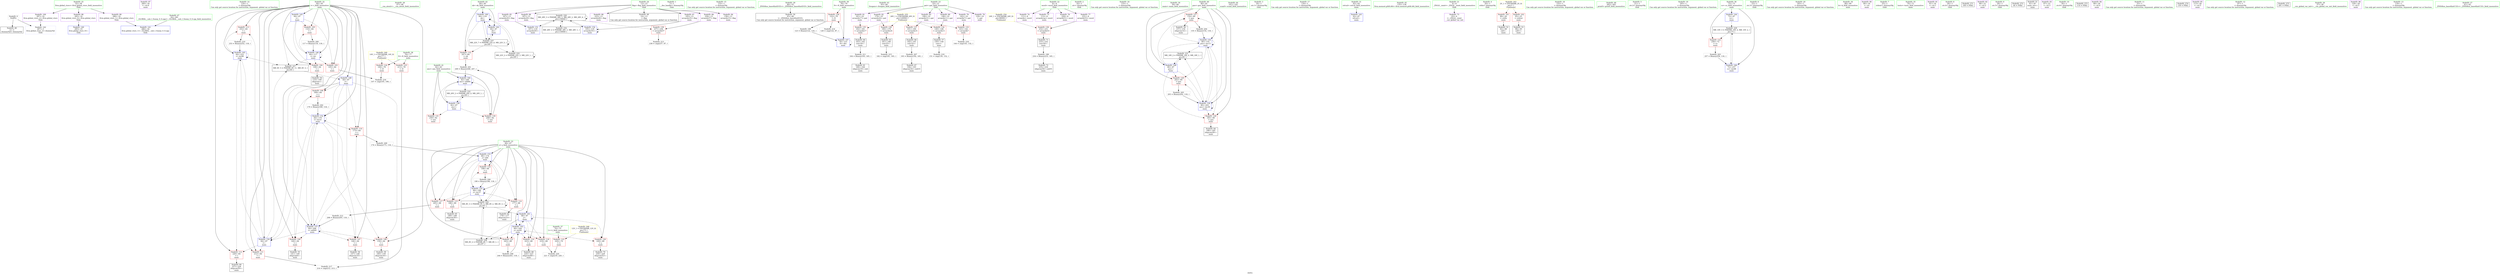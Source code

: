 digraph "SVFG" {
	label="SVFG";

	Node0x55d3d2a22e10 [shape=record,color=grey,label="{NodeID: 0\nNullPtr}"];
	Node0x55d3d2a22e10 -> Node0x55d3d2a3f0e0[style=solid];
	Node0x55d3d2a22e10 -> Node0x55d3d2a44ec0[style=solid];
	Node0x55d3d2a3e9a0 [shape=record,color=purple,label="{NodeID: 97\n260\<--30\n\<--.str.6\nmain\n}"];
	Node0x55d3d2a23b90 [shape=record,color=green,label="{NodeID: 14\n124\<--1\n\<--dummyObj\nCan only get source location for instruction, argument, global var or function.}"];
	Node0x55d3d2a3e570 [shape=record,color=red,label="{NodeID: 111\n212\<--64\n\<--i\nmain\n}"];
	Node0x55d3d2a3e570 -> Node0x55d3d2a4a7a0[style=solid];
	Node0x55d3d2a3cf60 [shape=record,color=green,label="{NodeID: 28\n47\<--48\n__cxa_atexit\<--__cxa_atexit_field_insensitive\n}"];
	Node0x55d3d2a49a20 [shape=record,color=grey,label="{NodeID: 208\n244 = Binary(243, 118, )\n}"];
	Node0x55d3d2a49a20 -> Node0x55d3d2a46000[style=solid];
	Node0x55d3d2a440f0 [shape=record,color=red,label="{NodeID: 125\n213\<--76\n\<--D\nmain\n}"];
	Node0x55d3d2a440f0 -> Node0x55d3d2a4a7a0[style=solid];
	Node0x55d3d2a3daf0 [shape=record,color=green,label="{NodeID: 42\n84\<--85\nok\<--ok_field_insensitive\nmain\n}"];
	Node0x55d3d2a3daf0 -> Node0x55d3d2a446a0[style=solid];
	Node0x55d3d2a3daf0 -> Node0x55d3d2a45d90[style=solid];
	Node0x55d3d2a3daf0 -> Node0x55d3d2a45f30[style=solid];
	Node0x55d3d2a44c50 [shape=record,color=red,label="{NodeID: 139\n237\<--236\n\<--arrayidx57\nmain\n}"];
	Node0x55d3d2a44c50 -> Node0x55d3d2a4a1a0[style=solid];
	Node0x55d3d2a3f7f0 [shape=record,color=black,label="{NodeID: 56\n147\<--146\nidxprom10\<--\nmain\n}"];
	Node0x55d3d2a457e0 [shape=record,color=blue,label="{NodeID: 153\n66\<--174\nj\<--add\nmain\n}"];
	Node0x55d3d2a457e0 -> Node0x55d3d2a3e7e0[style=dashed];
	Node0x55d3d2a457e0 -> Node0x55d3d2a438d0[style=dashed];
	Node0x55d3d2a457e0 -> Node0x55d3d2a439a0[style=dashed];
	Node0x55d3d2a457e0 -> Node0x55d3d2a43a70[style=dashed];
	Node0x55d3d2a457e0 -> Node0x55d3d2a45980[style=dashed];
	Node0x55d3d2a457e0 -> Node0x55d3d2a52380[style=dashed];
	Node0x55d3d2a40350 [shape=record,color=black,label="{NodeID: 70\n230\<--229\nidxprom52\<--\nmain\n}"];
	Node0x55d3d2a40eb0 [shape=record,color=purple,label="{NodeID: 84\n158\<--13\narrayidx15\<--flag\nmain\n}"];
	Node0x55d3d2a23830 [shape=record,color=green,label="{NodeID: 1\n7\<--1\n__dso_handle\<--dummyObj\nGlob }"];
	Node0x55d3d2a3ea70 [shape=record,color=purple,label="{NodeID: 98\n285\<--32\nllvm.global_ctors_0\<--llvm.global_ctors\nGlob }"];
	Node0x55d3d2a3ea70 -> Node0x55d3d2a44d20[style=solid];
	Node0x55d3d2a23c60 [shape=record,color=green,label="{NodeID: 15\n132\<--1\n\<--dummyObj\nCan only get source location for instruction, argument, global var or function.}"];
	Node0x55d3d2a3e640 [shape=record,color=red,label="{NodeID: 112\n226\<--64\n\<--i\nmain\n}"];
	Node0x55d3d2a3e640 -> Node0x55d3d2a40280[style=solid];
	Node0x55d3d2a3d030 [shape=record,color=green,label="{NodeID: 29\n46\<--52\n_ZNSt8ios_base4InitD1Ev\<--_ZNSt8ios_base4InitD1Ev_field_insensitive\n}"];
	Node0x55d3d2a3d030 -> Node0x55d3d2a3f2e0[style=solid];
	Node0x55d3d2a49ba0 [shape=record,color=grey,label="{NodeID: 209\n174 = Binary(173, 118, )\n}"];
	Node0x55d3d2a49ba0 -> Node0x55d3d2a457e0[style=solid];
	Node0x55d3d2a441c0 [shape=record,color=red,label="{NodeID: 126\n122\<--78\n\<--N\nmain\n}"];
	Node0x55d3d2a441c0 -> Node0x55d3d2a41dc0[style=solid];
	Node0x55d3d2a441c0 -> Node0x55d3d2a4a320[style=solid];
	Node0x55d3d2a3dbc0 [shape=record,color=green,label="{NodeID: 43\n93\<--94\nfreopen\<--freopen_field_insensitive\n}"];
	Node0x55d3d2a44d20 [shape=record,color=blue,label="{NodeID: 140\n285\<--33\nllvm.global_ctors_0\<--\nGlob }"];
	Node0x55d3d2a3f8c0 [shape=record,color=black,label="{NodeID: 57\n150\<--149\nconv\<--\nmain\n}"];
	Node0x55d3d2a3f8c0 -> Node0x55d3d2a4aaa0[style=solid];
	Node0x55d3d2a56480 [shape=record,color=black,label="{NodeID: 237\nMR_22V_7 = PHI(MR_22V_6, MR_22V_5, )\npts\{85 \}\n}"];
	Node0x55d3d2a56480 -> Node0x55d3d2a446a0[style=dashed];
	Node0x55d3d2a56480 -> Node0x55d3d2a45d90[style=dashed];
	Node0x55d3d2a56480 -> Node0x55d3d2a45f30[style=dashed];
	Node0x55d3d2a56480 -> Node0x55d3d2a55080[style=dashed];
	Node0x55d3d2a56480 -> Node0x55d3d2a56480[style=dashed];
	Node0x55d3d2a458b0 [shape=record,color=blue,label="{NodeID: 154\n195\<--118\narrayidx35\<--\nmain\n}"];
	Node0x55d3d2a458b0 -> Node0x55d3d2a458b0[style=dashed];
	Node0x55d3d2a458b0 -> Node0x55d3d2a52d80[style=dashed];
	Node0x55d3d2a40420 [shape=record,color=black,label="{NodeID: 71\n233\<--232\nconv54\<--\nmain\n}"];
	Node0x55d3d2a40420 -> Node0x55d3d2a41c40[style=solid];
	Node0x55d3d2a40f80 [shape=record,color=purple,label="{NodeID: 85\n167\<--13\narrayidx20\<--flag\nmain\n}"];
	Node0x55d3d2a40f80 -> Node0x55d3d2a45640[style=solid];
	Node0x55d3d2a21f20 [shape=record,color=green,label="{NodeID: 2\n16\<--1\n.str\<--dummyObj\nGlob }"];
	Node0x55d3d2a3eb70 [shape=record,color=purple,label="{NodeID: 99\n286\<--32\nllvm.global_ctors_1\<--llvm.global_ctors\nGlob }"];
	Node0x55d3d2a3eb70 -> Node0x55d3d2a44df0[style=solid];
	Node0x55d3d2a23d30 [shape=record,color=green,label="{NodeID: 16\n133\<--1\n\<--dummyObj\nCan only get source location for instruction, argument, global var or function.}"];
	Node0x55d3d2a3e710 [shape=record,color=red,label="{NodeID: 113\n252\<--64\n\<--i\nmain\n}"];
	Node0x55d3d2a3e710 -> Node0x55d3d2a49d20[style=solid];
	Node0x55d3d2a3d100 [shape=record,color=green,label="{NodeID: 30\n59\<--60\nmain\<--main_field_insensitive\n}"];
	Node0x55d3d2a49d20 [shape=record,color=grey,label="{NodeID: 210\n253 = Binary(252, 118, )\n}"];
	Node0x55d3d2a49d20 -> Node0x55d3d2a461a0[style=solid];
	Node0x55d3d2a44290 [shape=record,color=red,label="{NodeID: 127\n154\<--80\n\<--pos\nmain\n}"];
	Node0x55d3d2a44290 -> Node0x55d3d2a3f990[style=solid];
	Node0x55d3d2a44290 -> Node0x55d3d2a42540[style=solid];
	Node0x55d3d2a3dcc0 [shape=record,color=green,label="{NodeID: 44\n101\<--102\nscanf\<--scanf_field_insensitive\n}"];
	Node0x55d3d2a52380 [shape=record,color=black,label="{NodeID: 224\nMR_8V_3 = PHI(MR_8V_5, MR_8V_2, MR_8V_3, )\npts\{67 \}\n}"];
	Node0x55d3d2a52380 -> Node0x55d3d2a457e0[style=dashed];
	Node0x55d3d2a52380 -> Node0x55d3d2a45e60[style=dashed];
	Node0x55d3d2a52380 -> Node0x55d3d2a52380[style=dashed];
	Node0x55d3d2a52380 -> Node0x55d3d2a53780[style=dashed];
	Node0x55d3d2a44df0 [shape=record,color=blue,label="{NodeID: 141\n286\<--34\nllvm.global_ctors_1\<--_GLOBAL__sub_I_Sunny_0_0.cpp\nGlob }"];
	Node0x55d3d2a3f990 [shape=record,color=black,label="{NodeID: 58\n157\<--154\nidxprom14\<--\nmain\n}"];
	Node0x55d3d2a45980 [shape=record,color=blue,label="{NodeID: 155\n66\<--199\nj\<--inc37\nmain\n}"];
	Node0x55d3d2a45980 -> Node0x55d3d2a3e7e0[style=dashed];
	Node0x55d3d2a45980 -> Node0x55d3d2a438d0[style=dashed];
	Node0x55d3d2a45980 -> Node0x55d3d2a439a0[style=dashed];
	Node0x55d3d2a45980 -> Node0x55d3d2a43a70[style=dashed];
	Node0x55d3d2a45980 -> Node0x55d3d2a45980[style=dashed];
	Node0x55d3d2a45980 -> Node0x55d3d2a52380[style=dashed];
	Node0x55d3d2a404f0 [shape=record,color=black,label="{NodeID: 72\n235\<--234\nidxprom56\<--sub55\nmain\n}"];
	Node0x55d3d2a41050 [shape=record,color=purple,label="{NodeID: 86\n187\<--13\narrayidx29\<--flag\nmain\n}"];
	Node0x55d3d2a23500 [shape=record,color=green,label="{NodeID: 3\n18\<--1\n.str.1\<--dummyObj\nGlob }"];
	Node0x55d3d2a3ec70 [shape=record,color=purple,label="{NodeID: 100\n287\<--32\nllvm.global_ctors_2\<--llvm.global_ctors\nGlob }"];
	Node0x55d3d2a3ec70 -> Node0x55d3d2a44ec0[style=solid];
	Node0x55d3d2a23e00 [shape=record,color=green,label="{NodeID: 17\n134\<--1\n\<--dummyObj\nCan only get source location for instruction, argument, global var or function.}"];
	Node0x55d3d2a3e7e0 [shape=record,color=red,label="{NodeID: 114\n177\<--66\n\<--j\nmain\n}"];
	Node0x55d3d2a3e7e0 -> Node0x55d3d2a3fcd0[style=solid];
	Node0x55d3d2a3d200 [shape=record,color=green,label="{NodeID: 31\n62\<--63\nretval\<--retval_field_insensitive\nmain\n}"];
	Node0x55d3d2a3d200 -> Node0x55d3d2a44fc0[style=solid];
	Node0x55d3d2a49ea0 [shape=record,color=grey,label="{NodeID: 211\n164 = Binary(163, 165, )\n}"];
	Node0x55d3d2a49ea0 -> Node0x55d3d2a3fc00[style=solid];
	Node0x55d3d2a44360 [shape=record,color=red,label="{NodeID: 128\n185\<--80\n\<--pos\nmain\n}"];
	Node0x55d3d2a44360 -> Node0x55d3d2a3fe70[style=solid];
	Node0x55d3d2a3ddc0 [shape=record,color=green,label="{NodeID: 45\n135\<--136\nllvm.memset.p0i8.i64\<--llvm.memset.p0i8.i64_field_insensitive\n}"];
	Node0x55d3d2a44ec0 [shape=record,color=blue, style = dotted,label="{NodeID: 142\n287\<--3\nllvm.global_ctors_2\<--dummyVal\nGlob }"];
	Node0x55d3d2a3fa60 [shape=record,color=black,label="{NodeID: 59\n160\<--159\nidxprom16\<--\nmain\n}"];
	Node0x55d3d2a45a50 [shape=record,color=blue,label="{NodeID: 156\n80\<--203\npos\<--inc39\nmain\n}"];
	Node0x55d3d2a45a50 -> Node0x55d3d2a44290[style=dashed];
	Node0x55d3d2a45a50 -> Node0x55d3d2a44360[style=dashed];
	Node0x55d3d2a45a50 -> Node0x55d3d2a44430[style=dashed];
	Node0x55d3d2a45a50 -> Node0x55d3d2a45570[style=dashed];
	Node0x55d3d2a45a50 -> Node0x55d3d2a45a50[style=dashed];
	Node0x55d3d2a45a50 -> Node0x55d3d2a54680[style=dashed];
	Node0x55d3d2a405c0 [shape=record,color=purple,label="{NodeID: 73\n43\<--4\n\<--_ZStL8__ioinit\n__cxx_global_var_init\n}"];
	Node0x55d3d2a41120 [shape=record,color=purple,label="{NodeID: 87\n195\<--13\narrayidx35\<--flag\nmain\n}"];
	Node0x55d3d2a41120 -> Node0x55d3d2a458b0[style=solid];
	Node0x55d3d2a23680 [shape=record,color=green,label="{NodeID: 4\n20\<--1\nstdin\<--dummyObj\nGlob }"];
	Node0x55d3d2a3ed70 [shape=record,color=red,label="{NodeID: 101\n89\<--20\n\<--stdin\nmain\n}"];
	Node0x55d3d2a3ed70 -> Node0x55d3d2a3f4b0[style=solid];
	Node0x55d3d2a23ed0 [shape=record,color=green,label="{NodeID: 18\n152\<--1\n\<--dummyObj\nCan only get source location for instruction, argument, global var or function.}"];
	Node0x55d3d2a41c40 [shape=record,color=grey,label="{NodeID: 198\n234 = Binary(233, 165, )\n}"];
	Node0x55d3d2a41c40 -> Node0x55d3d2a404f0[style=solid];
	Node0x55d3d2a438d0 [shape=record,color=red,label="{NodeID: 115\n188\<--66\n\<--j\nmain\n}"];
	Node0x55d3d2a438d0 -> Node0x55d3d2a3ff40[style=solid];
	Node0x55d3d2a3d2d0 [shape=record,color=green,label="{NodeID: 32\n64\<--65\ni\<--i_field_insensitive\nmain\n}"];
	Node0x55d3d2a3d2d0 -> Node0x55d3d2a3ef10[style=solid];
	Node0x55d3d2a3d2d0 -> Node0x55d3d2a3efe0[style=solid];
	Node0x55d3d2a3d2d0 -> Node0x55d3d2a3e090[style=solid];
	Node0x55d3d2a3d2d0 -> Node0x55d3d2a3e160[style=solid];
	Node0x55d3d2a3d2d0 -> Node0x55d3d2a3e230[style=solid];
	Node0x55d3d2a3d2d0 -> Node0x55d3d2a3e300[style=solid];
	Node0x55d3d2a3d2d0 -> Node0x55d3d2a3e3d0[style=solid];
	Node0x55d3d2a3d2d0 -> Node0x55d3d2a3e4a0[style=solid];
	Node0x55d3d2a3d2d0 -> Node0x55d3d2a3e570[style=solid];
	Node0x55d3d2a3d2d0 -> Node0x55d3d2a3e640[style=solid];
	Node0x55d3d2a3d2d0 -> Node0x55d3d2a3e710[style=solid];
	Node0x55d3d2a3d2d0 -> Node0x55d3d2a45160[style=solid];
	Node0x55d3d2a3d2d0 -> Node0x55d3d2a45230[style=solid];
	Node0x55d3d2a3d2d0 -> Node0x55d3d2a454a0[style=solid];
	Node0x55d3d2a3d2d0 -> Node0x55d3d2a45710[style=solid];
	Node0x55d3d2a3d2d0 -> Node0x55d3d2a45b20[style=solid];
	Node0x55d3d2a3d2d0 -> Node0x55d3d2a45cc0[style=solid];
	Node0x55d3d2a3d2d0 -> Node0x55d3d2a461a0[style=solid];
	Node0x55d3d2a4a020 [shape=record,color=grey,label="{NodeID: 212\n206 = Binary(205, 118, )\n}"];
	Node0x55d3d2a4a020 -> Node0x55d3d2a45b20[style=solid];
	Node0x55d3d2a44430 [shape=record,color=red,label="{NodeID: 129\n202\<--80\n\<--pos\nmain\n}"];
	Node0x55d3d2a44430 -> Node0x55d3d2a426c0[style=solid];
	Node0x55d3d2a3dec0 [shape=record,color=green,label="{NodeID: 46\n262\<--263\nprintf\<--printf_field_insensitive\n}"];
	Node0x55d3d2a52d80 [shape=record,color=black,label="{NodeID: 226\nMR_28V_3 = PHI(MR_28V_5, MR_28V_2, MR_28V_4, )\npts\{150000 \}\n}"];
	Node0x55d3d2a52d80 -> Node0x55d3d2a44c50[style=dashed];
	Node0x55d3d2a52d80 -> Node0x55d3d2a45640[style=dashed];
	Node0x55d3d2a52d80 -> Node0x55d3d2a458b0[style=dashed];
	Node0x55d3d2a52d80 -> Node0x55d3d2a52d80[style=dashed];
	Node0x55d3d2a52d80 -> Node0x55d3d2a55580[style=dashed];
	Node0x55d3d2a44fc0 [shape=record,color=blue,label="{NodeID: 143\n62\<--87\nretval\<--\nmain\n}"];
	Node0x55d3d2a3fb30 [shape=record,color=black,label="{NodeID: 60\n163\<--162\nconv18\<--\nmain\n}"];
	Node0x55d3d2a3fb30 -> Node0x55d3d2a49ea0[style=solid];
	Node0x55d3d2a45b20 [shape=record,color=blue,label="{NodeID: 157\n64\<--206\ni\<--add40\nmain\n}"];
	Node0x55d3d2a45b20 -> Node0x55d3d2a3e160[style=dashed];
	Node0x55d3d2a45b20 -> Node0x55d3d2a3e230[style=dashed];
	Node0x55d3d2a45b20 -> Node0x55d3d2a3e300[style=dashed];
	Node0x55d3d2a45b20 -> Node0x55d3d2a3e3d0[style=dashed];
	Node0x55d3d2a45b20 -> Node0x55d3d2a3e4a0[style=dashed];
	Node0x55d3d2a45b20 -> Node0x55d3d2a45710[style=dashed];
	Node0x55d3d2a45b20 -> Node0x55d3d2a45b20[style=dashed];
	Node0x55d3d2a45b20 -> Node0x55d3d2a45cc0[style=dashed];
	Node0x55d3d2a40690 [shape=record,color=purple,label="{NodeID: 74\n111\<--8\narrayidx\<--word\nmain\n}"];
	Node0x55d3d2a59e70 [shape=record,color=yellow,style=double,label="{NodeID: 254\n24V_1 = ENCHI(MR_24V_0)\npts\{90000 \}\nFun[main]}"];
	Node0x55d3d2a59e70 -> Node0x55d3d2a44b80[style=dashed];
	Node0x55d3d2a411f0 [shape=record,color=purple,label="{NodeID: 88\n225\<--13\narrayidx49\<--flag\nmain\n}"];
	Node0x55d3d2a243f0 [shape=record,color=green,label="{NodeID: 5\n21\<--1\n.str.2\<--dummyObj\nGlob }"];
	Node0x55d3d2a3ee40 [shape=record,color=red,label="{NodeID: 102\n95\<--25\n\<--stdout\nmain\n}"];
	Node0x55d3d2a3ee40 -> Node0x55d3d2a3f580[style=solid];
	Node0x55d3d2a23fa0 [shape=record,color=green,label="{NodeID: 19\n165\<--1\n\<--dummyObj\nCan only get source location for instruction, argument, global var or function.}"];
	Node0x55d3d2a41dc0 [shape=record,color=grey,label="{NodeID: 199\n123 = Binary(122, 124, )\n}"];
	Node0x55d3d2a41dc0 -> Node0x55d3d2a45300[style=solid];
	Node0x55d3d2a439a0 [shape=record,color=red,label="{NodeID: 116\n198\<--66\n\<--j\nmain\n}"];
	Node0x55d3d2a439a0 -> Node0x55d3d2a49760[style=solid];
	Node0x55d3d2a3d3a0 [shape=record,color=green,label="{NodeID: 33\n66\<--67\nj\<--j_field_insensitive\nmain\n}"];
	Node0x55d3d2a3d3a0 -> Node0x55d3d2a3e7e0[style=solid];
	Node0x55d3d2a3d3a0 -> Node0x55d3d2a438d0[style=solid];
	Node0x55d3d2a3d3a0 -> Node0x55d3d2a439a0[style=solid];
	Node0x55d3d2a3d3a0 -> Node0x55d3d2a43a70[style=solid];
	Node0x55d3d2a3d3a0 -> Node0x55d3d2a43b40[style=solid];
	Node0x55d3d2a3d3a0 -> Node0x55d3d2a43c10[style=solid];
	Node0x55d3d2a3d3a0 -> Node0x55d3d2a43ce0[style=solid];
	Node0x55d3d2a3d3a0 -> Node0x55d3d2a43db0[style=solid];
	Node0x55d3d2a3d3a0 -> Node0x55d3d2a457e0[style=solid];
	Node0x55d3d2a3d3a0 -> Node0x55d3d2a45980[style=solid];
	Node0x55d3d2a3d3a0 -> Node0x55d3d2a45e60[style=solid];
	Node0x55d3d2a3d3a0 -> Node0x55d3d2a46000[style=solid];
	Node0x55d3d2a4a1a0 [shape=record,color=grey,label="{NodeID: 213\n238 = cmp(237, 87, )\n}"];
	Node0x55d3d2a44500 [shape=record,color=red,label="{NodeID: 130\n248\<--82\n\<--ans\nmain\n}"];
	Node0x55d3d2a44500 -> Node0x55d3d2a420c0[style=solid];
	Node0x55d3d2a3dfc0 [shape=record,color=green,label="{NodeID: 47\n34\<--281\n_GLOBAL__sub_I_Sunny_0_0.cpp\<--_GLOBAL__sub_I_Sunny_0_0.cpp_field_insensitive\n}"];
	Node0x55d3d2a3dfc0 -> Node0x55d3d2a44df0[style=solid];
	Node0x55d3d2a53280 [shape=record,color=black,label="{NodeID: 227\nMR_6V_5 = PHI(MR_6V_11, MR_6V_3, )\npts\{65 \}\n}"];
	Node0x55d3d2a53280 -> Node0x55d3d2a454a0[style=dashed];
	Node0x55d3d2a45090 [shape=record,color=blue,label="{NodeID: 144\n72\<--87\ncs\<--\nmain\n}"];
	Node0x55d3d2a45090 -> Node0x55d3d2a53c80[style=dashed];
	Node0x55d3d2a3fc00 [shape=record,color=black,label="{NodeID: 61\n166\<--164\nidxprom19\<--sub\nmain\n}"];
	Node0x55d3d2a45bf0 [shape=record,color=blue,label="{NodeID: 158\n82\<--87\nans\<--\nmain\n}"];
	Node0x55d3d2a45bf0 -> Node0x55d3d2a44500[style=dashed];
	Node0x55d3d2a45bf0 -> Node0x55d3d2a445d0[style=dashed];
	Node0x55d3d2a45bf0 -> Node0x55d3d2a460d0[style=dashed];
	Node0x55d3d2a45bf0 -> Node0x55d3d2a54b80[style=dashed];
	Node0x55d3d2a40760 [shape=record,color=purple,label="{NodeID: 75\n112\<--8\narraydecay\<--word\nmain\n}"];
	Node0x55d3d2a59f50 [shape=record,color=yellow,style=double,label="{NodeID: 255\n26V_1 = ENCHI(MR_26V_0)\npts\{120000 \}\nFun[main]}"];
	Node0x55d3d2a59f50 -> Node0x55d3d2a44770[style=dashed];
	Node0x55d3d2a59f50 -> Node0x55d3d2a44840[style=dashed];
	Node0x55d3d2a59f50 -> Node0x55d3d2a44910[style=dashed];
	Node0x55d3d2a59f50 -> Node0x55d3d2a449e0[style=dashed];
	Node0x55d3d2a59f50 -> Node0x55d3d2a44ab0[style=dashed];
	Node0x55d3d2a412c0 [shape=record,color=purple,label="{NodeID: 89\n236\<--13\narrayidx57\<--flag\nmain\n}"];
	Node0x55d3d2a412c0 -> Node0x55d3d2a44c50[style=solid];
	Node0x55d3d2a24480 [shape=record,color=green,label="{NodeID: 6\n23\<--1\n.str.3\<--dummyObj\nGlob }"];
	Node0x55d3d2a3ef10 [shape=record,color=red,label="{NodeID: 103\n105\<--64\n\<--i\nmain\n}"];
	Node0x55d3d2a3ef10 -> Node0x55d3d2a4a620[style=solid];
	Node0x55d3d2a3c9e0 [shape=record,color=green,label="{NodeID: 20\n183\<--1\n\<--dummyObj\nCan only get source location for instruction, argument, global var or function.}"];
	Node0x55d3d2a41f40 [shape=record,color=grey,label="{NodeID: 200\n117 = Binary(116, 118, )\n}"];
	Node0x55d3d2a41f40 -> Node0x55d3d2a45230[style=solid];
	Node0x55d3d2a43a70 [shape=record,color=red,label="{NodeID: 117\n205\<--66\n\<--j\nmain\n}"];
	Node0x55d3d2a43a70 -> Node0x55d3d2a4a020[style=solid];
	Node0x55d3d2a3d470 [shape=record,color=green,label="{NodeID: 34\n68\<--69\nk\<--k_field_insensitive\nmain\n}"];
	Node0x55d3d2a4a320 [shape=record,color=grey,label="{NodeID: 214\n126 = cmp(122, 87, )\n}"];
	Node0x55d3d2a445d0 [shape=record,color=red,label="{NodeID: 131\n259\<--82\n\<--ans\nmain\n}"];
	Node0x55d3d2a3f0e0 [shape=record,color=black,label="{NodeID: 48\n2\<--3\ndummyVal\<--dummyVal\n}"];
	Node0x55d3d2a53780 [shape=record,color=black,label="{NodeID: 228\nMR_8V_2 = PHI(MR_8V_7, MR_8V_1, )\npts\{67 \}\n}"];
	Node0x55d3d2a53780 -> Node0x55d3d2a52380[style=dashed];
	Node0x55d3d2a45160 [shape=record,color=blue,label="{NodeID: 145\n64\<--87\ni\<--\nmain\n}"];
	Node0x55d3d2a45160 -> Node0x55d3d2a3ef10[style=dashed];
	Node0x55d3d2a45160 -> Node0x55d3d2a3efe0[style=dashed];
	Node0x55d3d2a45160 -> Node0x55d3d2a3e090[style=dashed];
	Node0x55d3d2a45160 -> Node0x55d3d2a45230[style=dashed];
	Node0x55d3d2a45160 -> Node0x55d3d2a53280[style=dashed];
	Node0x55d3d2a3fcd0 [shape=record,color=black,label="{NodeID: 62\n178\<--177\nidxprom23\<--\nmain\n}"];
	Node0x55d3d2a45cc0 [shape=record,color=blue,label="{NodeID: 159\n64\<--87\ni\<--\nmain\n}"];
	Node0x55d3d2a45cc0 -> Node0x55d3d2a3e570[style=dashed];
	Node0x55d3d2a45cc0 -> Node0x55d3d2a3e640[style=dashed];
	Node0x55d3d2a45cc0 -> Node0x55d3d2a3e710[style=dashed];
	Node0x55d3d2a45cc0 -> Node0x55d3d2a461a0[style=dashed];
	Node0x55d3d2a45cc0 -> Node0x55d3d2a53280[style=dashed];
	Node0x55d3d2a40830 [shape=record,color=purple,label="{NodeID: 76\n228\<--8\narrayidx51\<--word\nmain\n}"];
	Node0x55d3d2a41390 [shape=record,color=purple,label="{NodeID: 90\n90\<--16\n\<--.str\nmain\n}"];
	Node0x55d3d2a23320 [shape=record,color=green,label="{NodeID: 7\n25\<--1\nstdout\<--dummyObj\nGlob }"];
	Node0x55d3d2a3efe0 [shape=record,color=red,label="{NodeID: 104\n109\<--64\n\<--i\nmain\n}"];
	Node0x55d3d2a3efe0 -> Node0x55d3d2a3f650[style=solid];
	Node0x55d3d2a3ca70 [shape=record,color=green,label="{NodeID: 21\n4\<--6\n_ZStL8__ioinit\<--_ZStL8__ioinit_field_insensitive\nGlob }"];
	Node0x55d3d2a3ca70 -> Node0x55d3d2a405c0[style=solid];
	Node0x55d3d2a420c0 [shape=record,color=grey,label="{NodeID: 201\n249 = Binary(248, 247, )\n}"];
	Node0x55d3d2a420c0 -> Node0x55d3d2a460d0[style=solid];
	Node0x55d3d2a43b40 [shape=record,color=red,label="{NodeID: 118\n219\<--66\n\<--j\nmain\n}"];
	Node0x55d3d2a43b40 -> Node0x55d3d2a4ac20[style=solid];
	Node0x55d3d2a3d540 [shape=record,color=green,label="{NodeID: 35\n70\<--71\ntests\<--tests_field_insensitive\nmain\n}"];
	Node0x55d3d2a4a4a0 [shape=record,color=grey,label="{NodeID: 215\n182 = cmp(181, 183, )\n}"];
	Node0x55d3d2a446a0 [shape=record,color=red,label="{NodeID: 132\n247\<--84\n\<--ok\nmain\n}"];
	Node0x55d3d2a446a0 -> Node0x55d3d2a420c0[style=solid];
	Node0x55d3d2a3f1e0 [shape=record,color=black,label="{NodeID: 49\n14\<--13\n\<--flag\nCan only get source location for instruction, argument, global var or function.}"];
	Node0x55d3d2a53c80 [shape=record,color=black,label="{NodeID: 229\nMR_10V_3 = PHI(MR_10V_4, MR_10V_2, )\npts\{73 \}\n}"];
	Node0x55d3d2a53c80 -> Node0x55d3d2a43e80[style=dashed];
	Node0x55d3d2a53c80 -> Node0x55d3d2a46270[style=dashed];
	Node0x55d3d2a45230 [shape=record,color=blue,label="{NodeID: 146\n64\<--117\ni\<--inc\nmain\n}"];
	Node0x55d3d2a45230 -> Node0x55d3d2a3ef10[style=dashed];
	Node0x55d3d2a45230 -> Node0x55d3d2a3efe0[style=dashed];
	Node0x55d3d2a45230 -> Node0x55d3d2a3e090[style=dashed];
	Node0x55d3d2a45230 -> Node0x55d3d2a45230[style=dashed];
	Node0x55d3d2a45230 -> Node0x55d3d2a53280[style=dashed];
	Node0x55d3d2a3fda0 [shape=record,color=black,label="{NodeID: 63\n181\<--180\nconv25\<--\nmain\n}"];
	Node0x55d3d2a3fda0 -> Node0x55d3d2a4a4a0[style=solid];
	Node0x55d3d2a58280 [shape=record,color=yellow,style=double,label="{NodeID: 243\n2V_1 = ENCHI(MR_2V_0)\npts\{1 \}\nFun[main]}"];
	Node0x55d3d2a58280 -> Node0x55d3d2a3ed70[style=dashed];
	Node0x55d3d2a58280 -> Node0x55d3d2a3ee40[style=dashed];
	Node0x55d3d2a45d90 [shape=record,color=blue,label="{NodeID: 160\n84\<--118\nok\<--\nmain\n}"];
	Node0x55d3d2a45d90 -> Node0x55d3d2a446a0[style=dashed];
	Node0x55d3d2a45d90 -> Node0x55d3d2a45d90[style=dashed];
	Node0x55d3d2a45d90 -> Node0x55d3d2a45f30[style=dashed];
	Node0x55d3d2a45d90 -> Node0x55d3d2a55080[style=dashed];
	Node0x55d3d2a45d90 -> Node0x55d3d2a56480[style=dashed];
	Node0x55d3d2a40900 [shape=record,color=purple,label="{NodeID: 77\n231\<--8\narrayidx53\<--word\nmain\n}"];
	Node0x55d3d2a40900 -> Node0x55d3d2a44b80[style=solid];
	Node0x55d3d2a41460 [shape=record,color=purple,label="{NodeID: 91\n91\<--18\n\<--.str.1\nmain\n}"];
	Node0x55d3d2a233b0 [shape=record,color=green,label="{NodeID: 8\n26\<--1\n.str.4\<--dummyObj\nGlob }"];
	Node0x55d3d2a652e0 [shape=record,color=black,label="{NodeID: 271\n100 = PHI()\n}"];
	Node0x55d3d2a3e090 [shape=record,color=red,label="{NodeID: 105\n116\<--64\n\<--i\nmain\n}"];
	Node0x55d3d2a3e090 -> Node0x55d3d2a41f40[style=solid];
	Node0x55d3d2a3cb00 [shape=record,color=green,label="{NodeID: 22\n8\<--9\nword\<--word_field_insensitive\nGlob }"];
	Node0x55d3d2a3cb00 -> Node0x55d3d2a40690[style=solid];
	Node0x55d3d2a3cb00 -> Node0x55d3d2a40760[style=solid];
	Node0x55d3d2a3cb00 -> Node0x55d3d2a40830[style=solid];
	Node0x55d3d2a3cb00 -> Node0x55d3d2a40900[style=solid];
	Node0x55d3d2a42240 [shape=record,color=grey,label="{NodeID: 202\n170 = Binary(169, 118, )\n}"];
	Node0x55d3d2a42240 -> Node0x55d3d2a45710[style=solid];
	Node0x55d3d2a43c10 [shape=record,color=red,label="{NodeID: 119\n223\<--66\n\<--j\nmain\n}"];
	Node0x55d3d2a43c10 -> Node0x55d3d2a401b0[style=solid];
	Node0x55d3d2a3d610 [shape=record,color=green,label="{NodeID: 36\n72\<--73\ncs\<--cs_field_insensitive\nmain\n}"];
	Node0x55d3d2a3d610 -> Node0x55d3d2a43e80[style=solid];
	Node0x55d3d2a3d610 -> Node0x55d3d2a45090[style=solid];
	Node0x55d3d2a3d610 -> Node0x55d3d2a46270[style=solid];
	Node0x55d3d2a4a620 [shape=record,color=grey,label="{NodeID: 216\n107 = cmp(105, 106, )\n}"];
	Node0x55d3d2a44770 [shape=record,color=red,label="{NodeID: 133\n143\<--142\n\<--arrayidx7\nmain\n}"];
	Node0x55d3d2a44770 -> Node0x55d3d2a4a920[style=solid];
	Node0x55d3d2a3f2e0 [shape=record,color=black,label="{NodeID: 50\n45\<--46\n\<--_ZNSt8ios_base4InitD1Ev\nCan only get source location for instruction, argument, global var or function.}"];
	Node0x55d3d2a45300 [shape=record,color=blue,label="{NodeID: 147\n78\<--123\nN\<--dec\nmain\n}"];
	Node0x55d3d2a45300 -> Node0x55d3d2a441c0[style=dashed];
	Node0x55d3d2a45300 -> Node0x55d3d2a45300[style=dashed];
	Node0x55d3d2a3fe70 [shape=record,color=black,label="{NodeID: 64\n186\<--185\nidxprom28\<--\nmain\n}"];
	Node0x55d3d2a45e60 [shape=record,color=blue,label="{NodeID: 161\n66\<--87\nj\<--\nmain\n}"];
	Node0x55d3d2a45e60 -> Node0x55d3d2a43b40[style=dashed];
	Node0x55d3d2a45e60 -> Node0x55d3d2a43c10[style=dashed];
	Node0x55d3d2a45e60 -> Node0x55d3d2a43ce0[style=dashed];
	Node0x55d3d2a45e60 -> Node0x55d3d2a43db0[style=dashed];
	Node0x55d3d2a45e60 -> Node0x55d3d2a45e60[style=dashed];
	Node0x55d3d2a45e60 -> Node0x55d3d2a46000[style=dashed];
	Node0x55d3d2a45e60 -> Node0x55d3d2a53780[style=dashed];
	Node0x55d3d2a409d0 [shape=record,color=purple,label="{NodeID: 78\n129\<--10\n\<--pat\nmain\n}"];
	Node0x55d3d2a41530 [shape=record,color=purple,label="{NodeID: 92\n96\<--21\n\<--.str.2\nmain\n}"];
	Node0x55d3d2a230b0 [shape=record,color=green,label="{NodeID: 9\n28\<--1\n.str.5\<--dummyObj\nGlob }"];
	Node0x55d3d2a64740 [shape=record,color=black,label="{NodeID: 272\n44 = PHI()\n}"];
	Node0x55d3d2a3e160 [shape=record,color=red,label="{NodeID: 106\n140\<--64\n\<--i\nmain\n}"];
	Node0x55d3d2a3e160 -> Node0x55d3d2a3f720[style=solid];
	Node0x55d3d2a3cb90 [shape=record,color=green,label="{NodeID: 23\n10\<--12\npat\<--pat_field_insensitive\nGlob }"];
	Node0x55d3d2a3cb90 -> Node0x55d3d2a409d0[style=solid];
	Node0x55d3d2a3cb90 -> Node0x55d3d2a40aa0[style=solid];
	Node0x55d3d2a3cb90 -> Node0x55d3d2a40b70[style=solid];
	Node0x55d3d2a3cb90 -> Node0x55d3d2a40c40[style=solid];
	Node0x55d3d2a3cb90 -> Node0x55d3d2a40d10[style=solid];
	Node0x55d3d2a3cb90 -> Node0x55d3d2a40de0[style=solid];
	Node0x55d3d2a423c0 [shape=record,color=grey,label="{NodeID: 203\n257 = Binary(256, 118, )\n}"];
	Node0x55d3d2a423c0 -> Node0x55d3d2a46270[style=solid];
	Node0x55d3d2a43ce0 [shape=record,color=red,label="{NodeID: 120\n229\<--66\n\<--j\nmain\n}"];
	Node0x55d3d2a43ce0 -> Node0x55d3d2a40350[style=solid];
	Node0x55d3d2a3d6e0 [shape=record,color=green,label="{NodeID: 37\n74\<--75\nL\<--L_field_insensitive\nmain\n}"];
	Node0x55d3d2a3d6e0 -> Node0x55d3d2a43f50[style=solid];
	Node0x55d3d2a4a7a0 [shape=record,color=grey,label="{NodeID: 217\n214 = cmp(212, 213, )\n}"];
	Node0x55d3d2a44840 [shape=record,color=red,label="{NodeID: 134\n149\<--148\n\<--arrayidx11\nmain\n}"];
	Node0x55d3d2a44840 -> Node0x55d3d2a3f8c0[style=solid];
	Node0x55d3d2a3f3e0 [shape=record,color=black,label="{NodeID: 51\n61\<--87\nmain_ret\<--\nmain\n}"];
	Node0x55d3d2a54680 [shape=record,color=black,label="{NodeID: 231\nMR_18V_2 = PHI(MR_18V_4, MR_18V_1, )\npts\{81 \}\n}"];
	Node0x55d3d2a54680 -> Node0x55d3d2a453d0[style=dashed];
	Node0x55d3d2a453d0 [shape=record,color=blue,label="{NodeID: 148\n80\<--87\npos\<--\nmain\n}"];
	Node0x55d3d2a453d0 -> Node0x55d3d2a44290[style=dashed];
	Node0x55d3d2a453d0 -> Node0x55d3d2a44360[style=dashed];
	Node0x55d3d2a453d0 -> Node0x55d3d2a44430[style=dashed];
	Node0x55d3d2a453d0 -> Node0x55d3d2a45570[style=dashed];
	Node0x55d3d2a453d0 -> Node0x55d3d2a45a50[style=dashed];
	Node0x55d3d2a453d0 -> Node0x55d3d2a54680[style=dashed];
	Node0x55d3d2a3ff40 [shape=record,color=black,label="{NodeID: 65\n189\<--188\nidxprom30\<--\nmain\n}"];
	Node0x55d3d2a45f30 [shape=record,color=blue,label="{NodeID: 162\n84\<--87\nok\<--\nmain\n}"];
	Node0x55d3d2a45f30 -> Node0x55d3d2a56480[style=dashed];
	Node0x55d3d2a40aa0 [shape=record,color=purple,label="{NodeID: 79\n142\<--10\narrayidx7\<--pat\nmain\n}"];
	Node0x55d3d2a40aa0 -> Node0x55d3d2a44770[style=solid];
	Node0x55d3d2a41600 [shape=record,color=purple,label="{NodeID: 93\n97\<--23\n\<--.str.3\nmain\n}"];
	Node0x55d3d2a23180 [shape=record,color=green,label="{NodeID: 10\n30\<--1\n.str.6\<--dummyObj\nGlob }"];
	Node0x55d3d2a64840 [shape=record,color=black,label="{NodeID: 273\n114 = PHI()\n}"];
	Node0x55d3d2a3e230 [shape=record,color=red,label="{NodeID: 107\n146\<--64\n\<--i\nmain\n}"];
	Node0x55d3d2a3e230 -> Node0x55d3d2a3f7f0[style=solid];
	Node0x55d3d2a3cc20 [shape=record,color=green,label="{NodeID: 24\n13\<--15\nflag\<--flag_field_insensitive\nGlob }"];
	Node0x55d3d2a3cc20 -> Node0x55d3d2a3f1e0[style=solid];
	Node0x55d3d2a3cc20 -> Node0x55d3d2a40eb0[style=solid];
	Node0x55d3d2a3cc20 -> Node0x55d3d2a40f80[style=solid];
	Node0x55d3d2a3cc20 -> Node0x55d3d2a41050[style=solid];
	Node0x55d3d2a3cc20 -> Node0x55d3d2a41120[style=solid];
	Node0x55d3d2a3cc20 -> Node0x55d3d2a411f0[style=solid];
	Node0x55d3d2a3cc20 -> Node0x55d3d2a412c0[style=solid];
	Node0x55d3d2a42540 [shape=record,color=grey,label="{NodeID: 204\n155 = Binary(154, 118, )\n}"];
	Node0x55d3d2a42540 -> Node0x55d3d2a45570[style=solid];
	Node0x55d3d2a43db0 [shape=record,color=red,label="{NodeID: 121\n243\<--66\n\<--j\nmain\n}"];
	Node0x55d3d2a43db0 -> Node0x55d3d2a49a20[style=solid];
	Node0x55d3d2a3d7b0 [shape=record,color=green,label="{NodeID: 38\n76\<--77\nD\<--D_field_insensitive\nmain\n}"];
	Node0x55d3d2a3d7b0 -> Node0x55d3d2a44020[style=solid];
	Node0x55d3d2a3d7b0 -> Node0x55d3d2a440f0[style=solid];
	Node0x55d3d2a4a920 [shape=record,color=grey,label="{NodeID: 218\n144 = cmp(143, 132, )\n}"];
	Node0x55d3d2a44910 [shape=record,color=red,label="{NodeID: 135\n162\<--161\n\<--arrayidx17\nmain\n}"];
	Node0x55d3d2a44910 -> Node0x55d3d2a3fb30[style=solid];
	Node0x55d3d2a3f4b0 [shape=record,color=black,label="{NodeID: 52\n92\<--89\ncall\<--\nmain\n}"];
	Node0x55d3d2a54b80 [shape=record,color=black,label="{NodeID: 232\nMR_20V_2 = PHI(MR_20V_4, MR_20V_1, )\npts\{83 \}\n}"];
	Node0x55d3d2a54b80 -> Node0x55d3d2a45bf0[style=dashed];
	Node0x55d3d2a454a0 [shape=record,color=blue,label="{NodeID: 149\n64\<--87\ni\<--\nmain\n}"];
	Node0x55d3d2a454a0 -> Node0x55d3d2a3e160[style=dashed];
	Node0x55d3d2a454a0 -> Node0x55d3d2a3e230[style=dashed];
	Node0x55d3d2a454a0 -> Node0x55d3d2a3e300[style=dashed];
	Node0x55d3d2a454a0 -> Node0x55d3d2a3e3d0[style=dashed];
	Node0x55d3d2a454a0 -> Node0x55d3d2a3e4a0[style=dashed];
	Node0x55d3d2a454a0 -> Node0x55d3d2a45710[style=dashed];
	Node0x55d3d2a454a0 -> Node0x55d3d2a45b20[style=dashed];
	Node0x55d3d2a454a0 -> Node0x55d3d2a45cc0[style=dashed];
	Node0x55d3d2a40010 [shape=record,color=black,label="{NodeID: 66\n192\<--191\nconv32\<--\nmain\n}"];
	Node0x55d3d2a40010 -> Node0x55d3d2a498a0[style=solid];
	Node0x55d3d2a46000 [shape=record,color=blue,label="{NodeID: 163\n66\<--244\nj\<--inc62\nmain\n}"];
	Node0x55d3d2a46000 -> Node0x55d3d2a43b40[style=dashed];
	Node0x55d3d2a46000 -> Node0x55d3d2a43c10[style=dashed];
	Node0x55d3d2a46000 -> Node0x55d3d2a43ce0[style=dashed];
	Node0x55d3d2a46000 -> Node0x55d3d2a43db0[style=dashed];
	Node0x55d3d2a46000 -> Node0x55d3d2a45e60[style=dashed];
	Node0x55d3d2a46000 -> Node0x55d3d2a46000[style=dashed];
	Node0x55d3d2a46000 -> Node0x55d3d2a53780[style=dashed];
	Node0x55d3d2a40b70 [shape=record,color=purple,label="{NodeID: 80\n148\<--10\narrayidx11\<--pat\nmain\n}"];
	Node0x55d3d2a40b70 -> Node0x55d3d2a44840[style=solid];
	Node0x55d3d2a416d0 [shape=record,color=purple,label="{NodeID: 94\n99\<--26\n\<--.str.4\nmain\n}"];
	Node0x55d3d2a23920 [shape=record,color=green,label="{NodeID: 11\n33\<--1\n\<--dummyObj\nCan only get source location for instruction, argument, global var or function.}"];
	Node0x55d3d2a64940 [shape=record,color=black,label="{NodeID: 274\n130 = PHI()\n}"];
	Node0x55d3d2a3e300 [shape=record,color=red,label="{NodeID: 108\n159\<--64\n\<--i\nmain\n}"];
	Node0x55d3d2a3e300 -> Node0x55d3d2a3fa60[style=solid];
	Node0x55d3d2a3ccf0 [shape=record,color=green,label="{NodeID: 25\n32\<--36\nllvm.global_ctors\<--llvm.global_ctors_field_insensitive\nGlob }"];
	Node0x55d3d2a3ccf0 -> Node0x55d3d2a3ea70[style=solid];
	Node0x55d3d2a3ccf0 -> Node0x55d3d2a3eb70[style=solid];
	Node0x55d3d2a3ccf0 -> Node0x55d3d2a3ec70[style=solid];
	Node0x55d3d2a426c0 [shape=record,color=grey,label="{NodeID: 205\n203 = Binary(202, 118, )\n}"];
	Node0x55d3d2a426c0 -> Node0x55d3d2a45a50[style=solid];
	Node0x55d3d2a43e80 [shape=record,color=red,label="{NodeID: 122\n256\<--72\n\<--cs\nmain\n}"];
	Node0x55d3d2a43e80 -> Node0x55d3d2a423c0[style=solid];
	Node0x55d3d2a3d880 [shape=record,color=green,label="{NodeID: 39\n78\<--79\nN\<--N_field_insensitive\nmain\n}"];
	Node0x55d3d2a3d880 -> Node0x55d3d2a441c0[style=solid];
	Node0x55d3d2a3d880 -> Node0x55d3d2a45300[style=solid];
	Node0x55d3d2a4aaa0 [shape=record,color=grey,label="{NodeID: 219\n151 = cmp(150, 152, )\n}"];
	Node0x55d3d2a449e0 [shape=record,color=red,label="{NodeID: 136\n180\<--179\n\<--arrayidx24\nmain\n}"];
	Node0x55d3d2a449e0 -> Node0x55d3d2a3fda0[style=solid];
	Node0x55d3d2a3f580 [shape=record,color=black,label="{NodeID: 53\n98\<--95\ncall1\<--\nmain\n}"];
	Node0x55d3d2a55080 [shape=record,color=black,label="{NodeID: 233\nMR_22V_2 = PHI(MR_22V_3, MR_22V_1, )\npts\{85 \}\n}"];
	Node0x55d3d2a55080 -> Node0x55d3d2a45d90[style=dashed];
	Node0x55d3d2a55080 -> Node0x55d3d2a55080[style=dashed];
	Node0x55d3d2a45570 [shape=record,color=blue,label="{NodeID: 150\n80\<--155\npos\<--inc13\nmain\n}"];
	Node0x55d3d2a45570 -> Node0x55d3d2a44290[style=dashed];
	Node0x55d3d2a45570 -> Node0x55d3d2a44360[style=dashed];
	Node0x55d3d2a45570 -> Node0x55d3d2a44430[style=dashed];
	Node0x55d3d2a45570 -> Node0x55d3d2a45570[style=dashed];
	Node0x55d3d2a45570 -> Node0x55d3d2a45a50[style=dashed];
	Node0x55d3d2a45570 -> Node0x55d3d2a54680[style=dashed];
	Node0x55d3d2a400e0 [shape=record,color=black,label="{NodeID: 67\n194\<--193\nidxprom34\<--sub33\nmain\n}"];
	Node0x55d3d2a460d0 [shape=record,color=blue,label="{NodeID: 164\n82\<--249\nans\<--add64\nmain\n}"];
	Node0x55d3d2a460d0 -> Node0x55d3d2a44500[style=dashed];
	Node0x55d3d2a460d0 -> Node0x55d3d2a445d0[style=dashed];
	Node0x55d3d2a460d0 -> Node0x55d3d2a460d0[style=dashed];
	Node0x55d3d2a460d0 -> Node0x55d3d2a54b80[style=dashed];
	Node0x55d3d2a40c40 [shape=record,color=purple,label="{NodeID: 81\n161\<--10\narrayidx17\<--pat\nmain\n}"];
	Node0x55d3d2a40c40 -> Node0x55d3d2a44910[style=solid];
	Node0x55d3d2a417a0 [shape=record,color=purple,label="{NodeID: 95\n113\<--28\n\<--.str.5\nmain\n}"];
	Node0x55d3d2a239f0 [shape=record,color=green,label="{NodeID: 12\n87\<--1\n\<--dummyObj\nCan only get source location for instruction, argument, global var or function.}"];
	Node0x55d3d2a64a40 [shape=record,color=black,label="{NodeID: 275\n261 = PHI()\n}"];
	Node0x55d3d2a3e3d0 [shape=record,color=red,label="{NodeID: 109\n169\<--64\n\<--i\nmain\n}"];
	Node0x55d3d2a3e3d0 -> Node0x55d3d2a42240[style=solid];
	Node0x55d3d2a3cdc0 [shape=record,color=green,label="{NodeID: 26\n37\<--38\n__cxx_global_var_init\<--__cxx_global_var_init_field_insensitive\n}"];
	Node0x55d3d2a49760 [shape=record,color=grey,label="{NodeID: 206\n199 = Binary(198, 118, )\n}"];
	Node0x55d3d2a49760 -> Node0x55d3d2a45980[style=solid];
	Node0x55d3d2a43f50 [shape=record,color=red,label="{NodeID: 123\n220\<--74\n\<--L\nmain\n}"];
	Node0x55d3d2a43f50 -> Node0x55d3d2a4ac20[style=solid];
	Node0x55d3d2a3d950 [shape=record,color=green,label="{NodeID: 40\n80\<--81\npos\<--pos_field_insensitive\nmain\n}"];
	Node0x55d3d2a3d950 -> Node0x55d3d2a44290[style=solid];
	Node0x55d3d2a3d950 -> Node0x55d3d2a44360[style=solid];
	Node0x55d3d2a3d950 -> Node0x55d3d2a44430[style=solid];
	Node0x55d3d2a3d950 -> Node0x55d3d2a453d0[style=solid];
	Node0x55d3d2a3d950 -> Node0x55d3d2a45570[style=solid];
	Node0x55d3d2a3d950 -> Node0x55d3d2a45a50[style=solid];
	Node0x55d3d2a4ac20 [shape=record,color=grey,label="{NodeID: 220\n221 = cmp(219, 220, )\n}"];
	Node0x55d3d2a44ab0 [shape=record,color=red,label="{NodeID: 137\n191\<--190\n\<--arrayidx31\nmain\n}"];
	Node0x55d3d2a44ab0 -> Node0x55d3d2a40010[style=solid];
	Node0x55d3d2a3f650 [shape=record,color=black,label="{NodeID: 54\n110\<--109\nidxprom\<--\nmain\n}"];
	Node0x55d3d2a55580 [shape=record,color=black,label="{NodeID: 234\nMR_28V_2 = PHI(MR_28V_3, MR_28V_1, )\npts\{150000 \}\n}"];
	Node0x55d3d2a55580 -> Node0x55d3d2a52d80[style=dashed];
	Node0x55d3d2a45640 [shape=record,color=blue,label="{NodeID: 151\n167\<--118\narrayidx20\<--\nmain\n}"];
	Node0x55d3d2a45640 -> Node0x55d3d2a52d80[style=dashed];
	Node0x55d3d2a401b0 [shape=record,color=black,label="{NodeID: 68\n224\<--223\nidxprom48\<--\nmain\n}"];
	Node0x55d3d2a59930 [shape=record,color=yellow,style=double,label="{NodeID: 248\n12V_1 = ENCHI(MR_12V_0)\npts\{75 \}\nFun[main]}"];
	Node0x55d3d2a59930 -> Node0x55d3d2a43f50[style=dashed];
	Node0x55d3d2a461a0 [shape=record,color=blue,label="{NodeID: 165\n64\<--253\ni\<--inc66\nmain\n}"];
	Node0x55d3d2a461a0 -> Node0x55d3d2a3e570[style=dashed];
	Node0x55d3d2a461a0 -> Node0x55d3d2a3e640[style=dashed];
	Node0x55d3d2a461a0 -> Node0x55d3d2a3e710[style=dashed];
	Node0x55d3d2a461a0 -> Node0x55d3d2a461a0[style=dashed];
	Node0x55d3d2a461a0 -> Node0x55d3d2a53280[style=dashed];
	Node0x55d3d2a40d10 [shape=record,color=purple,label="{NodeID: 82\n179\<--10\narrayidx24\<--pat\nmain\n}"];
	Node0x55d3d2a40d10 -> Node0x55d3d2a449e0[style=solid];
	Node0x55d3d2a3e8d0 [shape=record,color=purple,label="{NodeID: 96\n128\<--28\n\<--.str.5\nmain\n}"];
	Node0x55d3d2a23ac0 [shape=record,color=green,label="{NodeID: 13\n118\<--1\n\<--dummyObj\nCan only get source location for instruction, argument, global var or function.}"];
	Node0x55d3d2a3e4a0 [shape=record,color=red,label="{NodeID: 110\n173\<--64\n\<--i\nmain\n}"];
	Node0x55d3d2a3e4a0 -> Node0x55d3d2a49ba0[style=solid];
	Node0x55d3d2a3ce90 [shape=record,color=green,label="{NodeID: 27\n41\<--42\n_ZNSt8ios_base4InitC1Ev\<--_ZNSt8ios_base4InitC1Ev_field_insensitive\n}"];
	Node0x55d3d2a498a0 [shape=record,color=grey,label="{NodeID: 207\n193 = Binary(192, 165, )\n}"];
	Node0x55d3d2a498a0 -> Node0x55d3d2a400e0[style=solid];
	Node0x55d3d2a44020 [shape=record,color=red,label="{NodeID: 124\n106\<--76\n\<--D\nmain\n}"];
	Node0x55d3d2a44020 -> Node0x55d3d2a4a620[style=solid];
	Node0x55d3d2a3da20 [shape=record,color=green,label="{NodeID: 41\n82\<--83\nans\<--ans_field_insensitive\nmain\n}"];
	Node0x55d3d2a3da20 -> Node0x55d3d2a44500[style=solid];
	Node0x55d3d2a3da20 -> Node0x55d3d2a445d0[style=solid];
	Node0x55d3d2a3da20 -> Node0x55d3d2a45bf0[style=solid];
	Node0x55d3d2a3da20 -> Node0x55d3d2a460d0[style=solid];
	Node0x55d3d2a44b80 [shape=record,color=red,label="{NodeID: 138\n232\<--231\n\<--arrayidx53\nmain\n}"];
	Node0x55d3d2a44b80 -> Node0x55d3d2a40420[style=solid];
	Node0x55d3d2a3f720 [shape=record,color=black,label="{NodeID: 55\n141\<--140\nidxprom6\<--\nmain\n}"];
	Node0x55d3d2a45710 [shape=record,color=blue,label="{NodeID: 152\n64\<--170\ni\<--inc21\nmain\n}"];
	Node0x55d3d2a45710 -> Node0x55d3d2a3e160[style=dashed];
	Node0x55d3d2a45710 -> Node0x55d3d2a3e230[style=dashed];
	Node0x55d3d2a45710 -> Node0x55d3d2a3e300[style=dashed];
	Node0x55d3d2a45710 -> Node0x55d3d2a3e3d0[style=dashed];
	Node0x55d3d2a45710 -> Node0x55d3d2a3e4a0[style=dashed];
	Node0x55d3d2a45710 -> Node0x55d3d2a45710[style=dashed];
	Node0x55d3d2a45710 -> Node0x55d3d2a45b20[style=dashed];
	Node0x55d3d2a45710 -> Node0x55d3d2a45cc0[style=dashed];
	Node0x55d3d2a40280 [shape=record,color=black,label="{NodeID: 69\n227\<--226\nidxprom50\<--\nmain\n}"];
	Node0x55d3d2a59a10 [shape=record,color=yellow,style=double,label="{NodeID: 249\n14V_1 = ENCHI(MR_14V_0)\npts\{77 \}\nFun[main]}"];
	Node0x55d3d2a59a10 -> Node0x55d3d2a44020[style=dashed];
	Node0x55d3d2a59a10 -> Node0x55d3d2a440f0[style=dashed];
	Node0x55d3d2a46270 [shape=record,color=blue,label="{NodeID: 166\n72\<--257\ncs\<--inc68\nmain\n}"];
	Node0x55d3d2a46270 -> Node0x55d3d2a53c80[style=dashed];
	Node0x55d3d2a40de0 [shape=record,color=purple,label="{NodeID: 83\n190\<--10\narrayidx31\<--pat\nmain\n}"];
	Node0x55d3d2a40de0 -> Node0x55d3d2a44ab0[style=solid];
}
